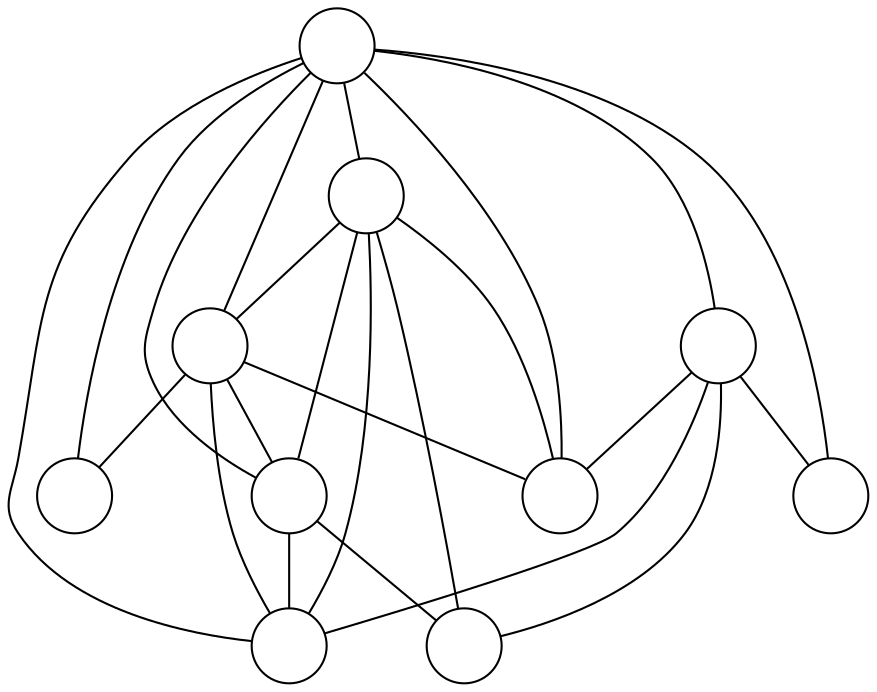 graph G {
  node[label="", shape=circle]
  0;
  1;
  2;
  3;
  4;
  5;
  6;
  7;
  8;
  9;
  5 -- 0;
  5 -- 1;
  6 -- 0;
  6 -- 2;
  6 -- 3;
  6 -- 5;
  7 -- 0;
  7 -- 1;
  7 -- 2;
  7 -- 4;
  8 -- 0;
  8 -- 1;
  8 -- 2;
  8 -- 5;
  8 -- 6;
  9 -- 0;
  9 -- 2;
  9 -- 3;
  9 -- 4;
  9 -- 5;
  9 -- 6;
  9 -- 7;
  9 -- 8;
}
